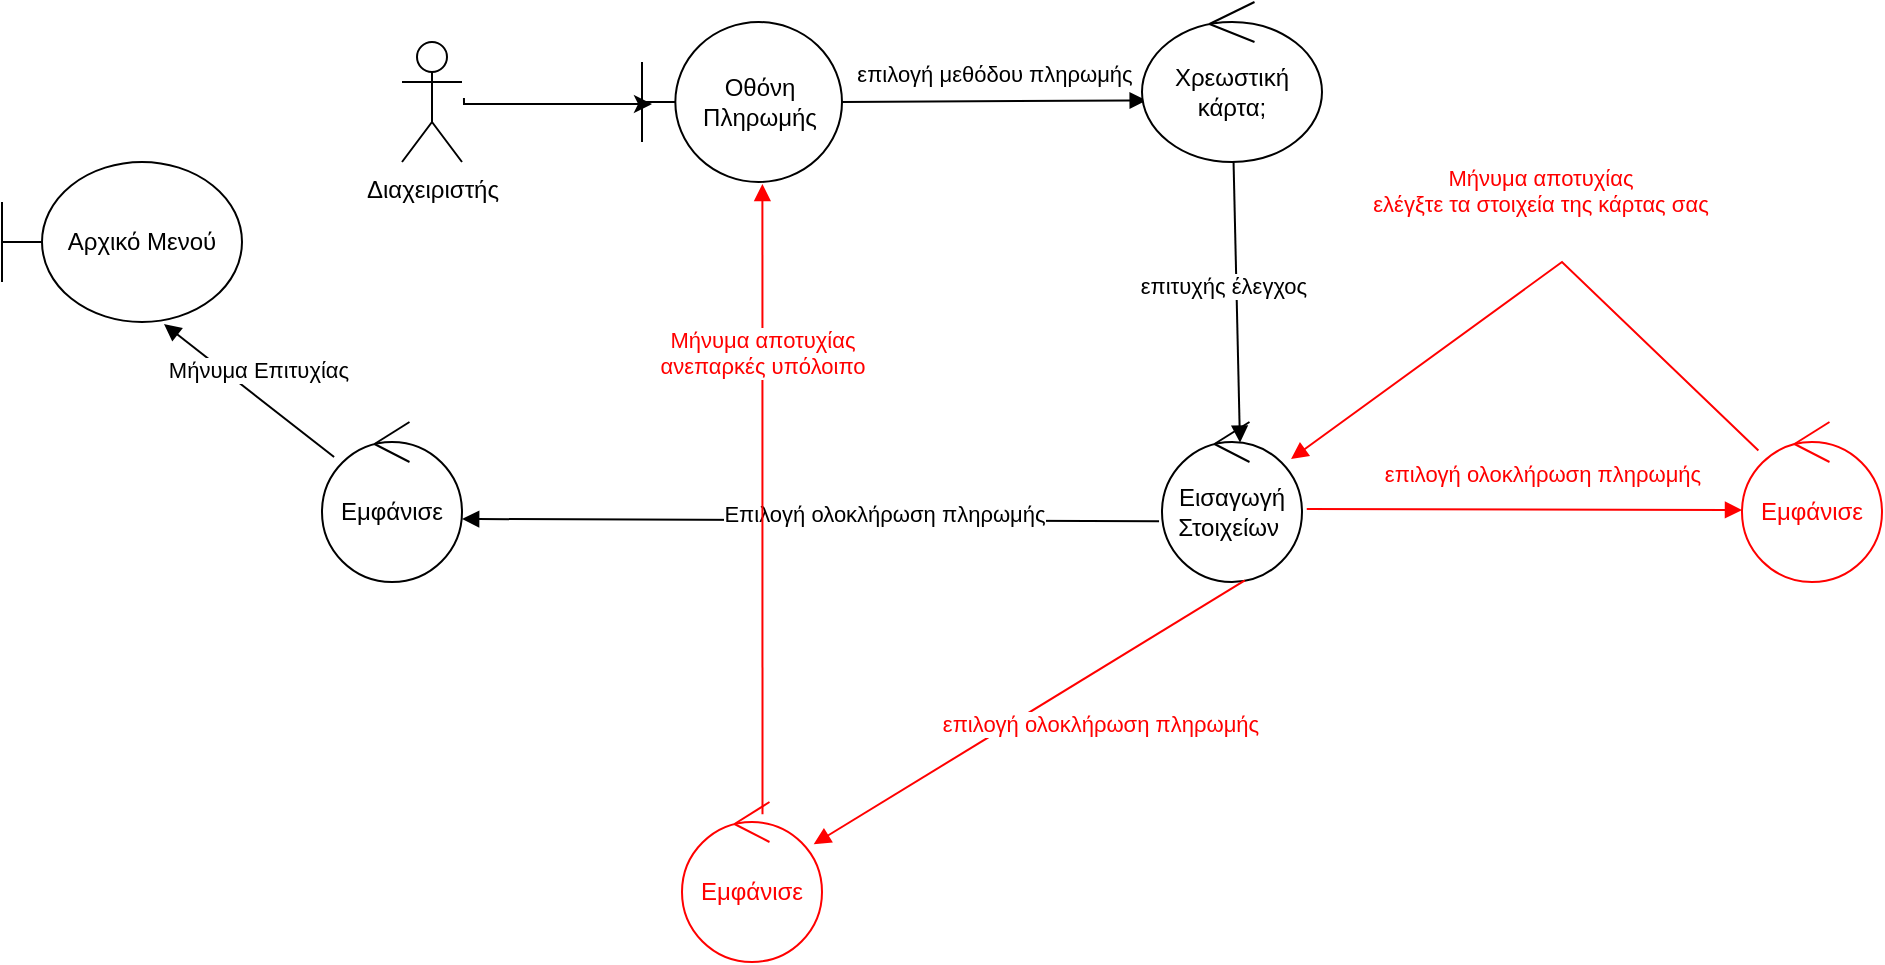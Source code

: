 <mxfile version="18.0.6" type="device"><diagram id="C5RBs43oDa-KdzZeNtuy" name="Page-1"><mxGraphModel dx="3076" dy="1874" grid="1" gridSize="10" guides="1" tooltips="1" connect="1" arrows="1" fold="1" page="1" pageScale="1" pageWidth="827" pageHeight="1169" math="0" shadow="0"><root><mxCell id="WIyWlLk6GJQsqaUBKTNV-0"/><mxCell id="WIyWlLk6GJQsqaUBKTNV-1" parent="WIyWlLk6GJQsqaUBKTNV-0"/><mxCell id="0oH2s43ZetDMLiPKKQr--0" value="Διαχειριστής" style="shape=umlActor;verticalLabelPosition=bottom;verticalAlign=top;html=1;" parent="WIyWlLk6GJQsqaUBKTNV-1" vertex="1"><mxGeometry x="-1030" y="-800" width="30" height="60" as="geometry"/></mxCell><mxCell id="0oH2s43ZetDMLiPKKQr--5" style="edgeStyle=orthogonalEdgeStyle;rounded=0;orthogonalLoop=1;jettySize=auto;html=1;exitX=1.014;exitY=0.475;exitDx=0;exitDy=0;exitPerimeter=0;entryX=0.05;entryY=0.513;entryDx=0;entryDy=0;entryPerimeter=0;" parent="WIyWlLk6GJQsqaUBKTNV-1" target="0oH2s43ZetDMLiPKKQr--6" edge="1"><mxGeometry relative="1" as="geometry"><mxPoint x="-1040" y="-762.36" as="targetPoint"/><mxPoint x="-999.02" y="-772" as="sourcePoint"/><Array as="points"><mxPoint x="-999" y="-769"/></Array></mxGeometry></mxCell><mxCell id="0oH2s43ZetDMLiPKKQr--6" value="Οθόνη Πληρωμής" style="shape=umlBoundary;whiteSpace=wrap;html=1;" parent="WIyWlLk6GJQsqaUBKTNV-1" vertex="1"><mxGeometry x="-910" y="-810" width="100" height="80" as="geometry"/></mxCell><mxCell id="0oH2s43ZetDMLiPKKQr--7" value="επιλογή μεθόδου πληρωμής" style="html=1;verticalAlign=bottom;endArrow=block;rounded=0;entryX=0.026;entryY=0.615;entryDx=0;entryDy=0;entryPerimeter=0;" parent="WIyWlLk6GJQsqaUBKTNV-1" target="0oH2s43ZetDMLiPKKQr--8" edge="1"><mxGeometry x="0.002" y="5" width="80" relative="1" as="geometry"><mxPoint x="-810" y="-770" as="sourcePoint"/><mxPoint x="-670" y="-766.75" as="targetPoint"/><Array as="points"/><mxPoint as="offset"/></mxGeometry></mxCell><mxCell id="0oH2s43ZetDMLiPKKQr--8" value="Χρεωστική κάρτα;" style="ellipse;shape=umlControl;whiteSpace=wrap;html=1;" parent="WIyWlLk6GJQsqaUBKTNV-1" vertex="1"><mxGeometry x="-660" y="-820" width="90" height="80" as="geometry"/></mxCell><mxCell id="0oH2s43ZetDMLiPKKQr--9" value="επιτυχής έλεγχος&amp;nbsp;" style="html=1;verticalAlign=bottom;endArrow=block;rounded=0;entryX=0.557;entryY=0.129;entryDx=0;entryDy=0;entryPerimeter=0;" parent="WIyWlLk6GJQsqaUBKTNV-1" source="0oH2s43ZetDMLiPKKQr--8" target="0oH2s43ZetDMLiPKKQr--10" edge="1"><mxGeometry x="0.004" y="-5" width="80" relative="1" as="geometry"><mxPoint x="-536.03" y="-376.96" as="sourcePoint"/><mxPoint x="-540" y="-690" as="targetPoint"/><mxPoint as="offset"/></mxGeometry></mxCell><mxCell id="0oH2s43ZetDMLiPKKQr--10" value="Εισαγωγή Στοιχείων&amp;nbsp;" style="ellipse;shape=umlControl;whiteSpace=wrap;html=1;" parent="WIyWlLk6GJQsqaUBKTNV-1" vertex="1"><mxGeometry x="-650" y="-610" width="70" height="80" as="geometry"/></mxCell><mxCell id="0oH2s43ZetDMLiPKKQr--11" value="" style="html=1;verticalAlign=bottom;endArrow=block;rounded=0;exitX=-0.021;exitY=0.621;exitDx=0;exitDy=0;exitPerimeter=0;entryX=1.001;entryY=0.606;entryDx=0;entryDy=0;entryPerimeter=0;" parent="WIyWlLk6GJQsqaUBKTNV-1" source="0oH2s43ZetDMLiPKKQr--10" target="0oH2s43ZetDMLiPKKQr--13" edge="1"><mxGeometry x="0.062" y="-3" width="80" relative="1" as="geometry"><mxPoint x="-550.001" y="-644.003" as="sourcePoint"/><mxPoint x="-741.23" y="-584.51" as="targetPoint"/><mxPoint as="offset"/></mxGeometry></mxCell><mxCell id="0oH2s43ZetDMLiPKKQr--12" value="Επιλογή ολοκλήρωση πληρωμής" style="edgeLabel;html=1;align=center;verticalAlign=middle;resizable=0;points=[];" parent="0oH2s43ZetDMLiPKKQr--11" vertex="1" connectable="0"><mxGeometry x="-0.277" y="3" relative="1" as="geometry"><mxPoint x="-12" y="-6" as="offset"/></mxGeometry></mxCell><mxCell id="0oH2s43ZetDMLiPKKQr--13" value="Εμφάνισε" style="ellipse;shape=umlControl;whiteSpace=wrap;html=1;" parent="WIyWlLk6GJQsqaUBKTNV-1" vertex="1"><mxGeometry x="-1070" y="-610" width="70" height="80" as="geometry"/></mxCell><mxCell id="0oH2s43ZetDMLiPKKQr--14" value="Μήνυμα Επιτυχίας" style="html=1;verticalAlign=bottom;endArrow=block;rounded=0;entryX=0.675;entryY=1.013;entryDx=0;entryDy=0;entryPerimeter=0;" parent="WIyWlLk6GJQsqaUBKTNV-1" source="0oH2s43ZetDMLiPKKQr--13" target="0oH2s43ZetDMLiPKKQr--15" edge="1"><mxGeometry x="-0.045" y="-4" width="80" relative="1" as="geometry"><mxPoint x="-810" y="-570" as="sourcePoint"/><mxPoint x="-1270" y="-620" as="targetPoint"/><mxPoint as="offset"/><Array as="points"/></mxGeometry></mxCell><mxCell id="0oH2s43ZetDMLiPKKQr--15" value="Αρχικό Μενού" style="shape=umlBoundary;whiteSpace=wrap;html=1;" parent="WIyWlLk6GJQsqaUBKTNV-1" vertex="1"><mxGeometry x="-1230" y="-740" width="120" height="80" as="geometry"/></mxCell><mxCell id="0oH2s43ZetDMLiPKKQr--18" value="Εμφάνισε" style="ellipse;shape=umlControl;whiteSpace=wrap;html=1;strokeColor=#FF0000;fontColor=#FF0000;" parent="WIyWlLk6GJQsqaUBKTNV-1" vertex="1"><mxGeometry x="-360" y="-610" width="70" height="80" as="geometry"/></mxCell><mxCell id="0oH2s43ZetDMLiPKKQr--21" value="" style="html=1;verticalAlign=bottom;endArrow=block;rounded=0;strokeColor=#FF0000;exitX=1.034;exitY=0.544;exitDx=0;exitDy=0;exitPerimeter=0;fontColor=#FF0000;" parent="WIyWlLk6GJQsqaUBKTNV-1" source="0oH2s43ZetDMLiPKKQr--10" edge="1"><mxGeometry x="0.062" y="-3" width="80" relative="1" as="geometry"><mxPoint x="-520" y="-579" as="sourcePoint"/><mxPoint x="-360" y="-566" as="targetPoint"/><mxPoint as="offset"/></mxGeometry></mxCell><mxCell id="0oH2s43ZetDMLiPKKQr--22" value="επιλογή ολοκλήρωση πληρωμής" style="edgeLabel;html=1;align=center;verticalAlign=middle;resizable=0;points=[];fontColor=#FF0000;" parent="0oH2s43ZetDMLiPKKQr--21" vertex="1" connectable="0"><mxGeometry x="-0.277" y="3" relative="1" as="geometry"><mxPoint x="39" y="-15" as="offset"/></mxGeometry></mxCell><mxCell id="0oH2s43ZetDMLiPKKQr--23" value="&lt;font color=&quot;#ff0000&quot;&gt;Μήνυμα αποτυχίας&lt;br&gt;ελέγξτε τα στοιχεία της κάρτας σας&lt;br&gt;&lt;/font&gt;" style="html=1;verticalAlign=bottom;endArrow=block;rounded=0;fontColor=#660033;strokeColor=#FF0000;" parent="WIyWlLk6GJQsqaUBKTNV-1" source="0oH2s43ZetDMLiPKKQr--18" target="0oH2s43ZetDMLiPKKQr--10" edge="1"><mxGeometry x="-0.103" y="-22" width="80" relative="1" as="geometry"><mxPoint x="-260" y="-610" as="sourcePoint"/><mxPoint x="-410" y="-810" as="targetPoint"/><mxPoint x="2" y="-2" as="offset"/><Array as="points"><mxPoint x="-450" y="-690"/></Array></mxGeometry></mxCell><mxCell id="5YPEOT2C5epuKV-CGbZ8-1" value="" style="html=1;verticalAlign=bottom;endArrow=block;rounded=0;strokeColor=#FF0000;exitX=0.592;exitY=0.99;exitDx=0;exitDy=0;exitPerimeter=0;fontColor=#FF0000;" parent="WIyWlLk6GJQsqaUBKTNV-1" source="0oH2s43ZetDMLiPKKQr--10" target="5YPEOT2C5epuKV-CGbZ8-5" edge="1"><mxGeometry x="0.062" y="-3" width="80" relative="1" as="geometry"><mxPoint x="-690.0" y="-400" as="sourcePoint"/><mxPoint x="-472.38" y="-399.52" as="targetPoint"/><mxPoint as="offset"/></mxGeometry></mxCell><mxCell id="5YPEOT2C5epuKV-CGbZ8-2" value="επιλογή ολοκλήρωση πληρωμής" style="edgeLabel;html=1;align=center;verticalAlign=middle;resizable=0;points=[];fontColor=#FF0000;" parent="5YPEOT2C5epuKV-CGbZ8-1" vertex="1" connectable="0"><mxGeometry x="-0.277" y="3" relative="1" as="geometry"><mxPoint x="4" y="21" as="offset"/></mxGeometry></mxCell><mxCell id="5YPEOT2C5epuKV-CGbZ8-5" value="Εμφάνισε" style="ellipse;shape=umlControl;whiteSpace=wrap;html=1;strokeColor=#FF0000;fontColor=#FF0000;" parent="WIyWlLk6GJQsqaUBKTNV-1" vertex="1"><mxGeometry x="-890" y="-420" width="70" height="80" as="geometry"/></mxCell><mxCell id="5YPEOT2C5epuKV-CGbZ8-6" value="&lt;font color=&quot;#ff0000&quot;&gt;Μήνυμα αποτυχίας&lt;br&gt;ανεπαρκές υπόλοιπο&lt;br&gt;&lt;/font&gt;" style="html=1;verticalAlign=bottom;endArrow=block;rounded=0;fontColor=#660033;strokeColor=#FF0000;entryX=0.602;entryY=1.013;entryDx=0;entryDy=0;entryPerimeter=0;exitX=0.575;exitY=0.077;exitDx=0;exitDy=0;exitPerimeter=0;" parent="WIyWlLk6GJQsqaUBKTNV-1" source="5YPEOT2C5epuKV-CGbZ8-5" target="0oH2s43ZetDMLiPKKQr--6" edge="1"><mxGeometry x="0.372" width="80" relative="1" as="geometry"><mxPoint x="-896.275" y="-375.774" as="sourcePoint"/><mxPoint x="-1130.002" y="-371.511" as="targetPoint"/><mxPoint y="1" as="offset"/><Array as="points"/></mxGeometry></mxCell></root></mxGraphModel></diagram></mxfile>